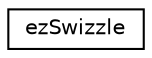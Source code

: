 digraph "Graphical Class Hierarchy"
{
 // LATEX_PDF_SIZE
  edge [fontname="Helvetica",fontsize="10",labelfontname="Helvetica",labelfontsize="10"];
  node [fontname="Helvetica",fontsize="10",shape=record];
  rankdir="LR";
  Node0 [label="ezSwizzle",height=0.2,width=0.4,color="black", fillcolor="white", style="filled",URL="$d2/d32/structez_swizzle.htm",tooltip=" "];
}
